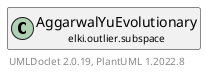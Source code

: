 @startuml
    remove .*\.(Instance|Par|Parameterizer|Factory)$
    set namespaceSeparator none
    hide empty fields
    hide empty methods

    class "<size:14>AggarwalYuEvolutionary.Par\n<size:10>elki.outlier.subspace" as elki.outlier.subspace.AggarwalYuEvolutionary.Par [[AggarwalYuEvolutionary.Par.html]] {
        {static} +M_ID: OptionID
        {static} +SEED_ID: OptionID
        #m: int
        #rnd: RandomFactory
        +configure(Parameterization): void
        +make(): AggarwalYuEvolutionary
    }

    abstract class "<size:14>AbstractAggarwalYuOutlier.Par\n<size:10>elki.outlier.subspace" as elki.outlier.subspace.AbstractAggarwalYuOutlier.Par [[AbstractAggarwalYuOutlier.Par.html]]
    class "<size:14>AggarwalYuEvolutionary\n<size:10>elki.outlier.subspace" as elki.outlier.subspace.AggarwalYuEvolutionary [[AggarwalYuEvolutionary.html]]

    elki.outlier.subspace.AbstractAggarwalYuOutlier.Par <|-- elki.outlier.subspace.AggarwalYuEvolutionary.Par
    elki.outlier.subspace.AggarwalYuEvolutionary +-- elki.outlier.subspace.AggarwalYuEvolutionary.Par

    center footer UMLDoclet 2.0.19, PlantUML 1.2022.8
@enduml
